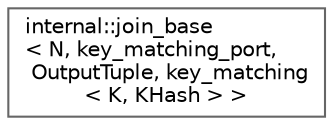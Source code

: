 digraph "类继承关系图"
{
 // LATEX_PDF_SIZE
  bgcolor="transparent";
  edge [fontname=Helvetica,fontsize=10,labelfontname=Helvetica,labelfontsize=10];
  node [fontname=Helvetica,fontsize=10,shape=box,height=0.2,width=0.4];
  rankdir="LR";
  Node0 [id="Node000000",label="internal::join_base\l\< N, key_matching_port,\l OutputTuple, key_matching\l\< K, KHash \> \>",height=0.2,width=0.4,color="grey40", fillcolor="white", style="filled",URL="$structinternal_1_1join__base_3_01_n_00_01key__matching__port_00_01_output_tuple_00_01key__matchia53da5d09022255d21a1c91a1cadfdd6.html",tooltip=" "];
}
